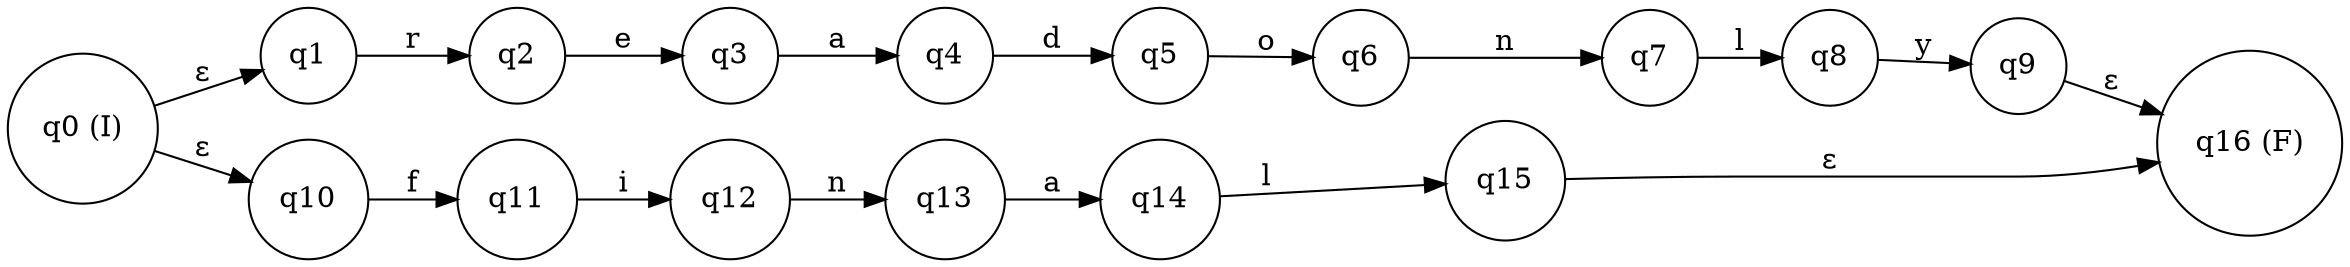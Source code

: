 digraph finite_state_machine {
rankdir=LR;
node [shape = circle];
q0 [label="q0 (I)"];
q1 [label="q1"];
q2 [label="q2"];
q3 [label="q3"];
q4 [label="q4"];
q5 [label="q5"];
q6 [label="q6"];
q7 [label="q7"];
q8 [label="q8"];
q9 [label="q9"];
q10 [label="q10"];
q11 [label="q11"];
q12 [label="q12"];
q13 [label="q13"];
q14 [label="q14"];
q15 [label="q15"];
q16 [label="q16 (F)"];
q0 -> q1 [label="ε"];
q1 -> q2 [label="r"];
q2 -> q3 [label="e"];
q3 -> q4 [label="a"];
q4 -> q5 [label="d"];
q5 -> q6 [label="o"];
q6 -> q7 [label="n"];
q7 -> q8 [label="l"];
q8 -> q9 [label="y"];
q0 -> q10 [label="ε"];
q10 -> q11 [label="f"];
q11 -> q12 [label="i"];
q12 -> q13 [label="n"];
q13 -> q14 [label="a"];
q14 -> q15 [label="l"];
q9 -> q16 [label="ε"];
q15 -> q16 [label="ε"];
}
